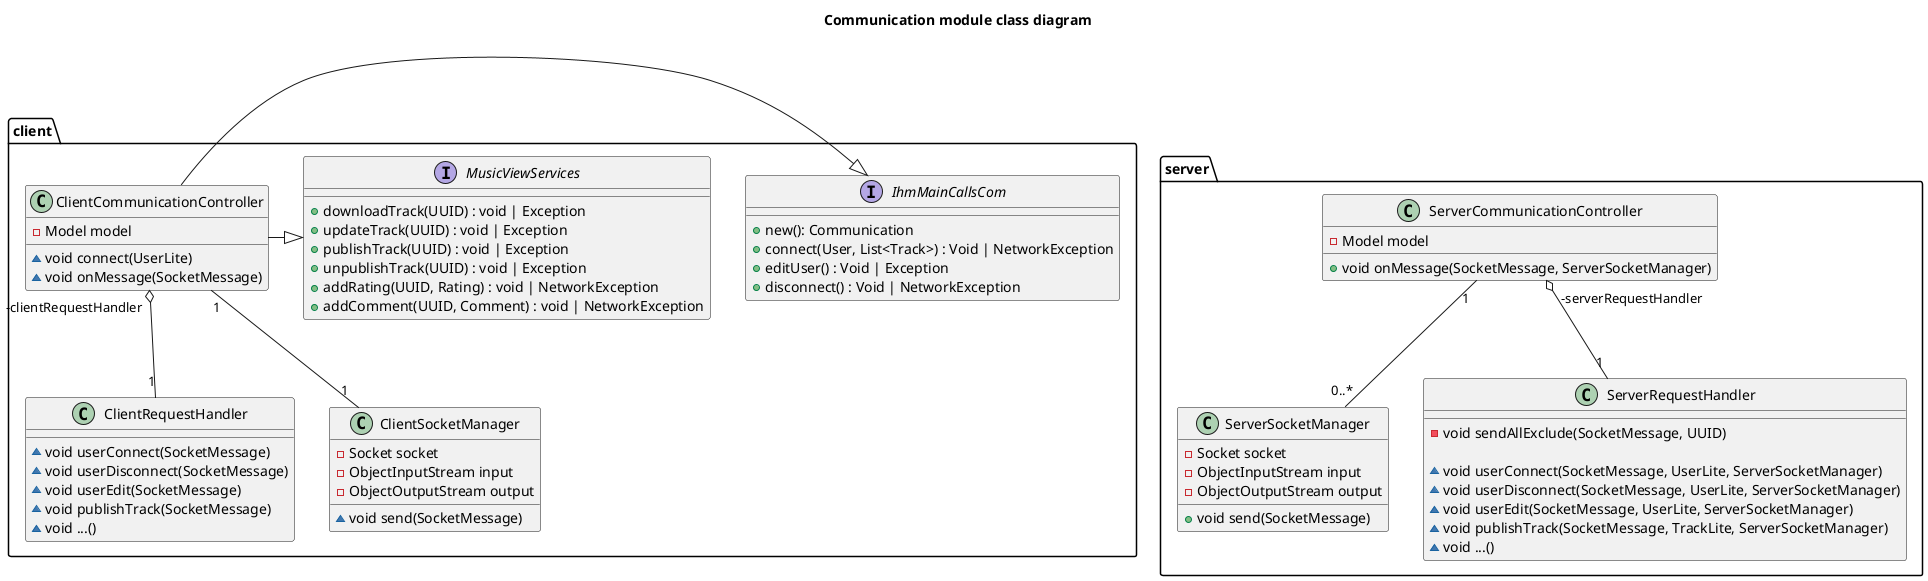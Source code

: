 @startuml
title Communication module class diagram

package server {
    class ServerCommunicationController {
        - Model model
        + void onMessage(SocketMessage, ServerSocketManager)
    }

    class ServerSocketManager {
        - Socket socket
        - ObjectInputStream input
        - ObjectOutputStream output

        + void send(SocketMessage)
    }

    class ServerRequestHandler {
        - void sendAllExclude(SocketMessage, UUID)

        ~ void userConnect(SocketMessage, UserLite, ServerSocketManager)
        ~ void userDisconnect(SocketMessage, UserLite, ServerSocketManager)
        ~ void userEdit(SocketMessage, UserLite, ServerSocketManager)
        ~ void publishTrack(SocketMessage, TrackLite, ServerSocketManager)
        ~ void ...()
    }

    ServerCommunicationController "1" -- "0..*" ServerSocketManager
    ServerCommunicationController "-serverRequestHandler" o-- "    1" ServerRequestHandler

}

package client {
    class ClientCommunicationController {
        - Model model

        ~ void connect(UserLite)
        ~ void onMessage(SocketMessage)
    } 

    class ClientRequestHandler {
        ~ void userConnect(SocketMessage)
        ~ void userDisconnect(SocketMessage)
        ~ void userEdit(SocketMessage)
        ~ void publishTrack(SocketMessage)
        ~ void ...()
    }

    interface IhmMainCallsCom {
        + new(): Communication
        + connect(User, List<Track>) : Void | NetworkException
        + editUser() : Void | Exception
        + disconnect() : Void | NetworkException
    }

    interface MusicViewServices {
        + downloadTrack(UUID) : void | Exception
        + updateTrack(UUID) : void | Exception
        + publishTrack(UUID) : void | Exception
        + unpublishTrack(UUID) : void | Exception
        + addRating(UUID, Rating) : void | NetworkException
        + addComment(UUID, Comment) : void | NetworkException
    }

    class ClientSocketManager {
        - Socket socket
        - ObjectInputStream input
        - ObjectOutputStream output

        ~ void send(SocketMessage)
    }

    ClientSocketManager "1" -up- "1" ClientCommunicationController
    IhmMainCallsCom <|-left- ClientCommunicationController
    MusicViewServices <|-left- ClientCommunicationController
    ClientCommunicationController "-clientRequestHandler" o-- "    1" ClientRequestHandler
}
@enduml
